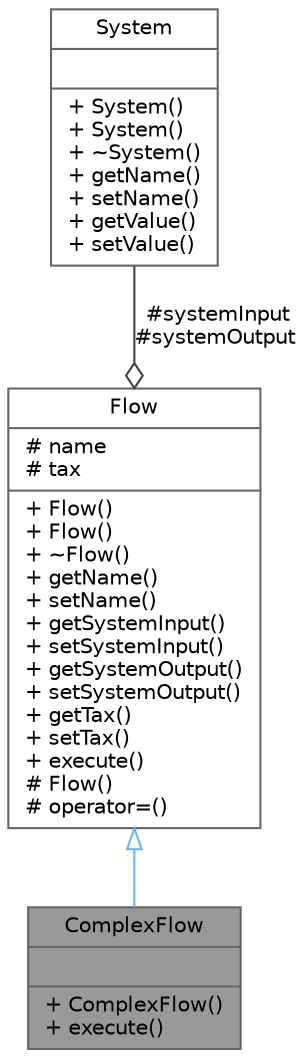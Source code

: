 digraph "ComplexFlow"
{
 // LATEX_PDF_SIZE
  bgcolor="transparent";
  edge [fontname=Helvetica,fontsize=10,labelfontname=Helvetica,labelfontsize=10];
  node [fontname=Helvetica,fontsize=10,shape=box,height=0.2,width=0.4];
  Node1 [shape=record,label="{ComplexFlow\n||+ ComplexFlow()\l+ execute()\l}",height=0.2,width=0.4,color="gray40", fillcolor="grey60", style="filled", fontcolor="black",tooltip=" "];
  Node2 -> Node1 [dir="back",color="steelblue1",style="solid",arrowtail="onormal"];
  Node2 [shape=record,label="{Flow\n|# name\l# tax\l|+ Flow()\l+ Flow()\l+ ~Flow()\l+ getName()\l+ setName()\l+ getSystemInput()\l+ setSystemInput()\l+ getSystemOutput()\l+ setSystemOutput()\l+ getTax()\l+ setTax()\l+ execute()\l# Flow()\l# operator=()\l}",height=0.2,width=0.4,color="gray40", fillcolor="white", style="filled",URL="$class_flow.html",tooltip="Flows abstract class."];
  Node3 -> Node2 [color="grey25",style="solid",label=" #systemInput\n#systemOutput" ,arrowhead="odiamond"];
  Node3 [shape=record,label="{System\n||+ System()\l+ System()\l+ ~System()\l+ getName()\l+ setName()\l+ getValue()\l+ setValue()\l}",height=0.2,width=0.4,color="gray40", fillcolor="white", style="filled",URL="$class_system.html",tooltip="System class implementation."];
}

